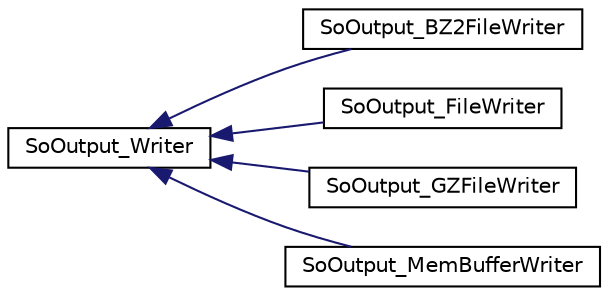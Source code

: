 digraph "Graphical Class Hierarchy"
{
 // LATEX_PDF_SIZE
  edge [fontname="Helvetica",fontsize="10",labelfontname="Helvetica",labelfontsize="10"];
  node [fontname="Helvetica",fontsize="10",shape=record];
  rankdir="LR";
  Node0 [label="SoOutput_Writer",height=0.2,width=0.4,color="black", fillcolor="white", style="filled",URL="$classSoOutput__Writer.html",tooltip=" "];
  Node0 -> Node1 [dir="back",color="midnightblue",fontsize="10",style="solid",fontname="Helvetica"];
  Node1 [label="SoOutput_BZ2FileWriter",height=0.2,width=0.4,color="black", fillcolor="white", style="filled",URL="$classSoOutput__BZ2FileWriter.html",tooltip=" "];
  Node0 -> Node2 [dir="back",color="midnightblue",fontsize="10",style="solid",fontname="Helvetica"];
  Node2 [label="SoOutput_FileWriter",height=0.2,width=0.4,color="black", fillcolor="white", style="filled",URL="$classSoOutput__FileWriter.html",tooltip=" "];
  Node0 -> Node3 [dir="back",color="midnightblue",fontsize="10",style="solid",fontname="Helvetica"];
  Node3 [label="SoOutput_GZFileWriter",height=0.2,width=0.4,color="black", fillcolor="white", style="filled",URL="$classSoOutput__GZFileWriter.html",tooltip=" "];
  Node0 -> Node4 [dir="back",color="midnightblue",fontsize="10",style="solid",fontname="Helvetica"];
  Node4 [label="SoOutput_MemBufferWriter",height=0.2,width=0.4,color="black", fillcolor="white", style="filled",URL="$classSoOutput__MemBufferWriter.html",tooltip=" "];
}
